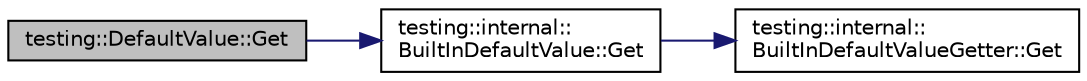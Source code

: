 digraph "testing::DefaultValue::Get"
{
  edge [fontname="Helvetica",fontsize="10",labelfontname="Helvetica",labelfontsize="10"];
  node [fontname="Helvetica",fontsize="10",shape=record];
  rankdir="LR";
  Node5 [label="testing::DefaultValue::Get",height=0.2,width=0.4,color="black", fillcolor="grey75", style="filled", fontcolor="black"];
  Node5 -> Node6 [color="midnightblue",fontsize="10",style="solid",fontname="Helvetica"];
  Node6 [label="testing::internal::\lBuiltInDefaultValue::Get",height=0.2,width=0.4,color="black", fillcolor="white", style="filled",URL="$d7/d15/classtesting_1_1internal_1_1_built_in_default_value.html#a7e26c1df14a887c8f393b29d6ea162e6"];
  Node6 -> Node7 [color="midnightblue",fontsize="10",style="solid",fontname="Helvetica"];
  Node7 [label="testing::internal::\lBuiltInDefaultValueGetter::Get",height=0.2,width=0.4,color="black", fillcolor="white", style="filled",URL="$d8/d36/structtesting_1_1internal_1_1_built_in_default_value_getter.html#a61c47c50cdb6ab488dabe2cec3b97fc8"];
}
